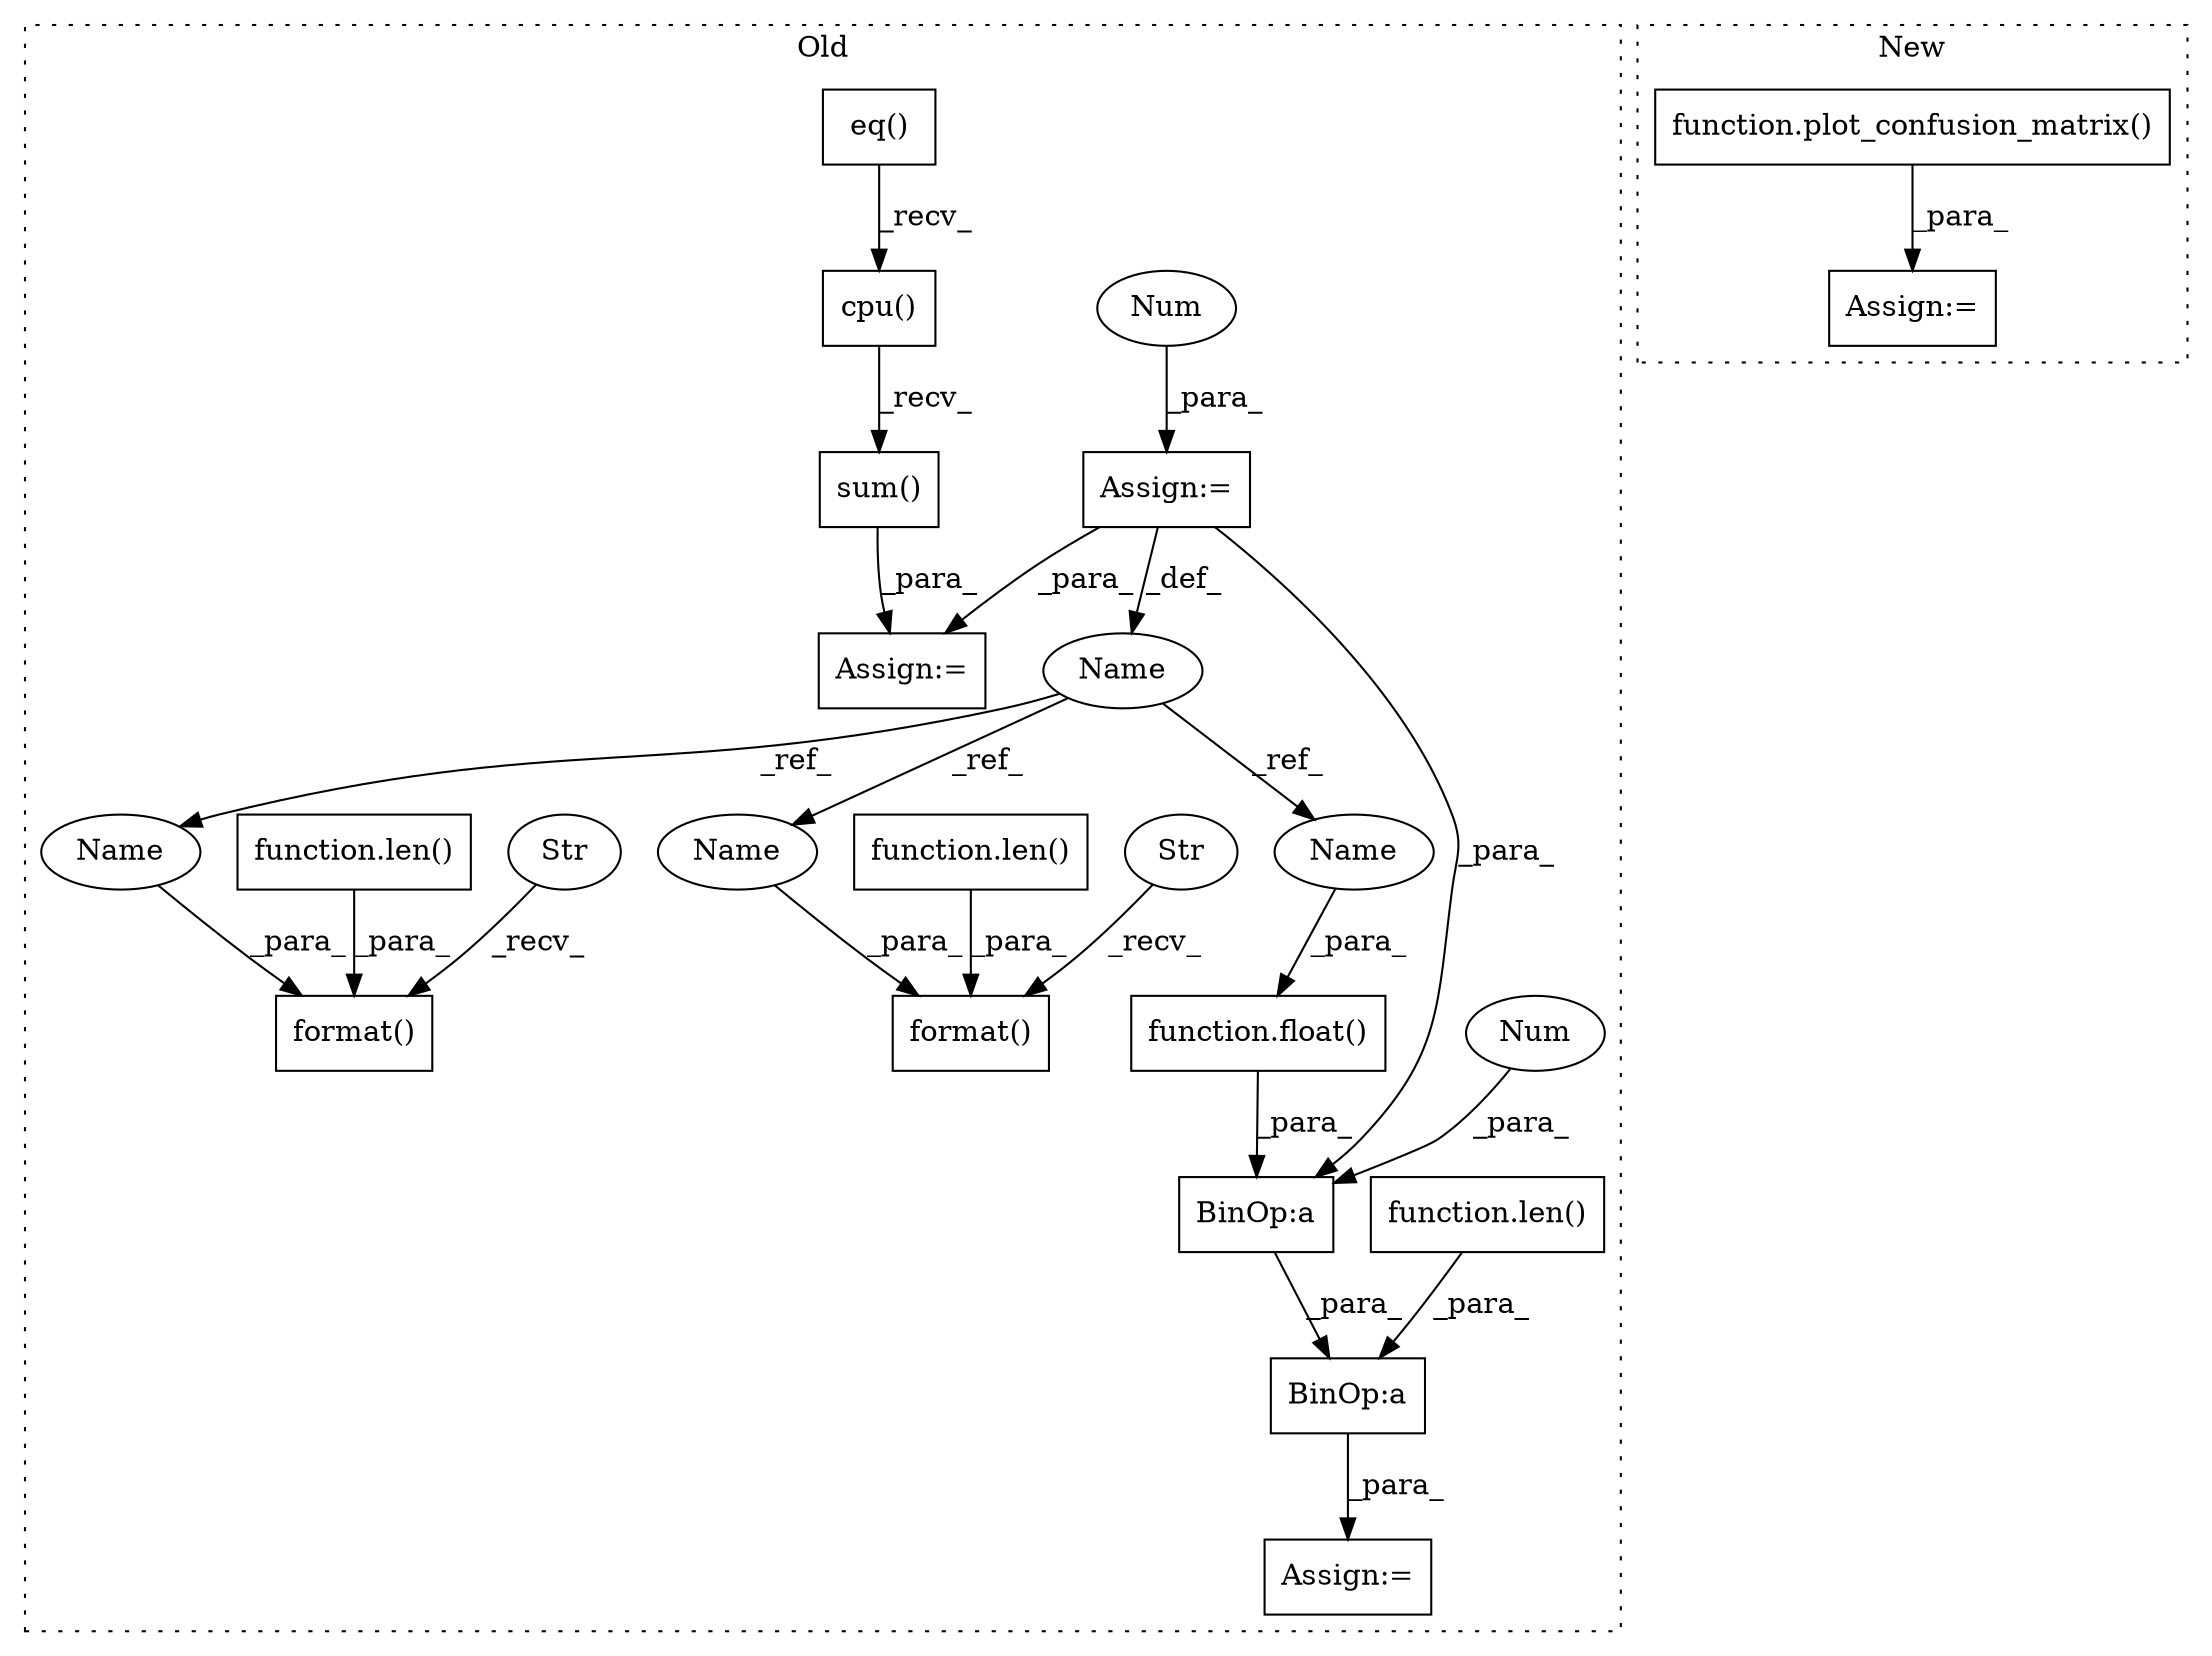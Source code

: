 digraph G {
subgraph cluster0 {
1 [label="function.float()" a="75" s="6309,6322" l="6,1" shape="box"];
3 [label="BinOp:a" a="82" s="6308" l="16" shape="box"];
4 [label="BinOp:a" a="82" s="6308" l="1" shape="box"];
5 [label="Num" a="76" s="6303" l="5" shape="ellipse"];
6 [label="function.len()" a="75" s="6324,6347" l="4,1" shape="box"];
7 [label="Assign:=" a="68" s="6300" l="3" shape="box"];
8 [label="Assign:=" a="68" s="4865" l="3" shape="box"];
9 [label="Num" a="76" s="4868" l="1" shape="ellipse"];
10 [label="Name" a="87" s="4858" l="7" shape="ellipse"];
11 [label="format()" a="75" s="6189,6280" l="58,1" shape="box"];
12 [label="Str" a="66" s="6189" l="50" shape="ellipse"];
13 [label="format()" a="75" s="6518,6613" l="62,1" shape="box"];
14 [label="Str" a="66" s="6518" l="54" shape="ellipse"];
15 [label="function.len()" a="75" s="6256,6279" l="4,1" shape="box"];
16 [label="Assign:=" a="68" s="5880" l="4" shape="box"];
17 [label="eq()" a="75" s="5884,5903" l="8,1" shape="box"];
18 [label="sum()" a="75" s="5884" l="32" shape="box"];
19 [label="cpu()" a="75" s="5884" l="26" shape="box"];
20 [label="function.len()" a="75" s="6589,6612" l="4,1" shape="box"];
22 [label="Name" a="87" s="6247" l="7" shape="ellipse"];
23 [label="Name" a="87" s="6580" l="7" shape="ellipse"];
24 [label="Name" a="87" s="6315" l="7" shape="ellipse"];
label = "Old";
style="dotted";
}
subgraph cluster1 {
2 [label="function.plot_confusion_matrix()" a="75" s="4450,4534" l="22,1" shape="box"];
21 [label="Assign:=" a="68" s="4446" l="4" shape="box"];
label = "New";
style="dotted";
}
1 -> 4 [label="_para_"];
2 -> 21 [label="_para_"];
3 -> 7 [label="_para_"];
4 -> 3 [label="_para_"];
5 -> 4 [label="_para_"];
6 -> 3 [label="_para_"];
8 -> 16 [label="_para_"];
8 -> 10 [label="_def_"];
8 -> 4 [label="_para_"];
9 -> 8 [label="_para_"];
10 -> 24 [label="_ref_"];
10 -> 23 [label="_ref_"];
10 -> 22 [label="_ref_"];
12 -> 11 [label="_recv_"];
14 -> 13 [label="_recv_"];
15 -> 11 [label="_para_"];
17 -> 19 [label="_recv_"];
18 -> 16 [label="_para_"];
19 -> 18 [label="_recv_"];
20 -> 13 [label="_para_"];
22 -> 11 [label="_para_"];
23 -> 13 [label="_para_"];
24 -> 1 [label="_para_"];
}